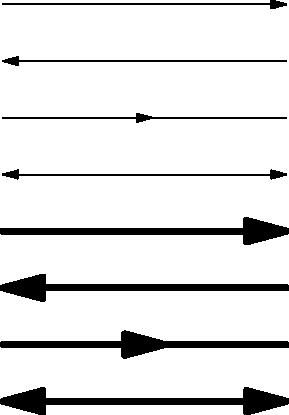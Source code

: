 path line=(0,0)--(5cm,0);
draw(line,Arrow);
draw(shift(0,-cm)*line, BeginArrow);
draw(shift(0,-2cm)*line, MidArrow);
draw(shift(0,-3cm)*line, Arrows);

draw(shift(0,-4cm)*line, linewidth(3bp), Arrow(20bp));
draw(shift(0,-5cm)*line, linewidth(3bp), BeginArrow(20bp));
draw(shift(0,-6cm)*line, linewidth(3bp), MidArrow(20bp));
draw(shift(0,-7cm)*line, linewidth(3bp), Arrows(20bp));
